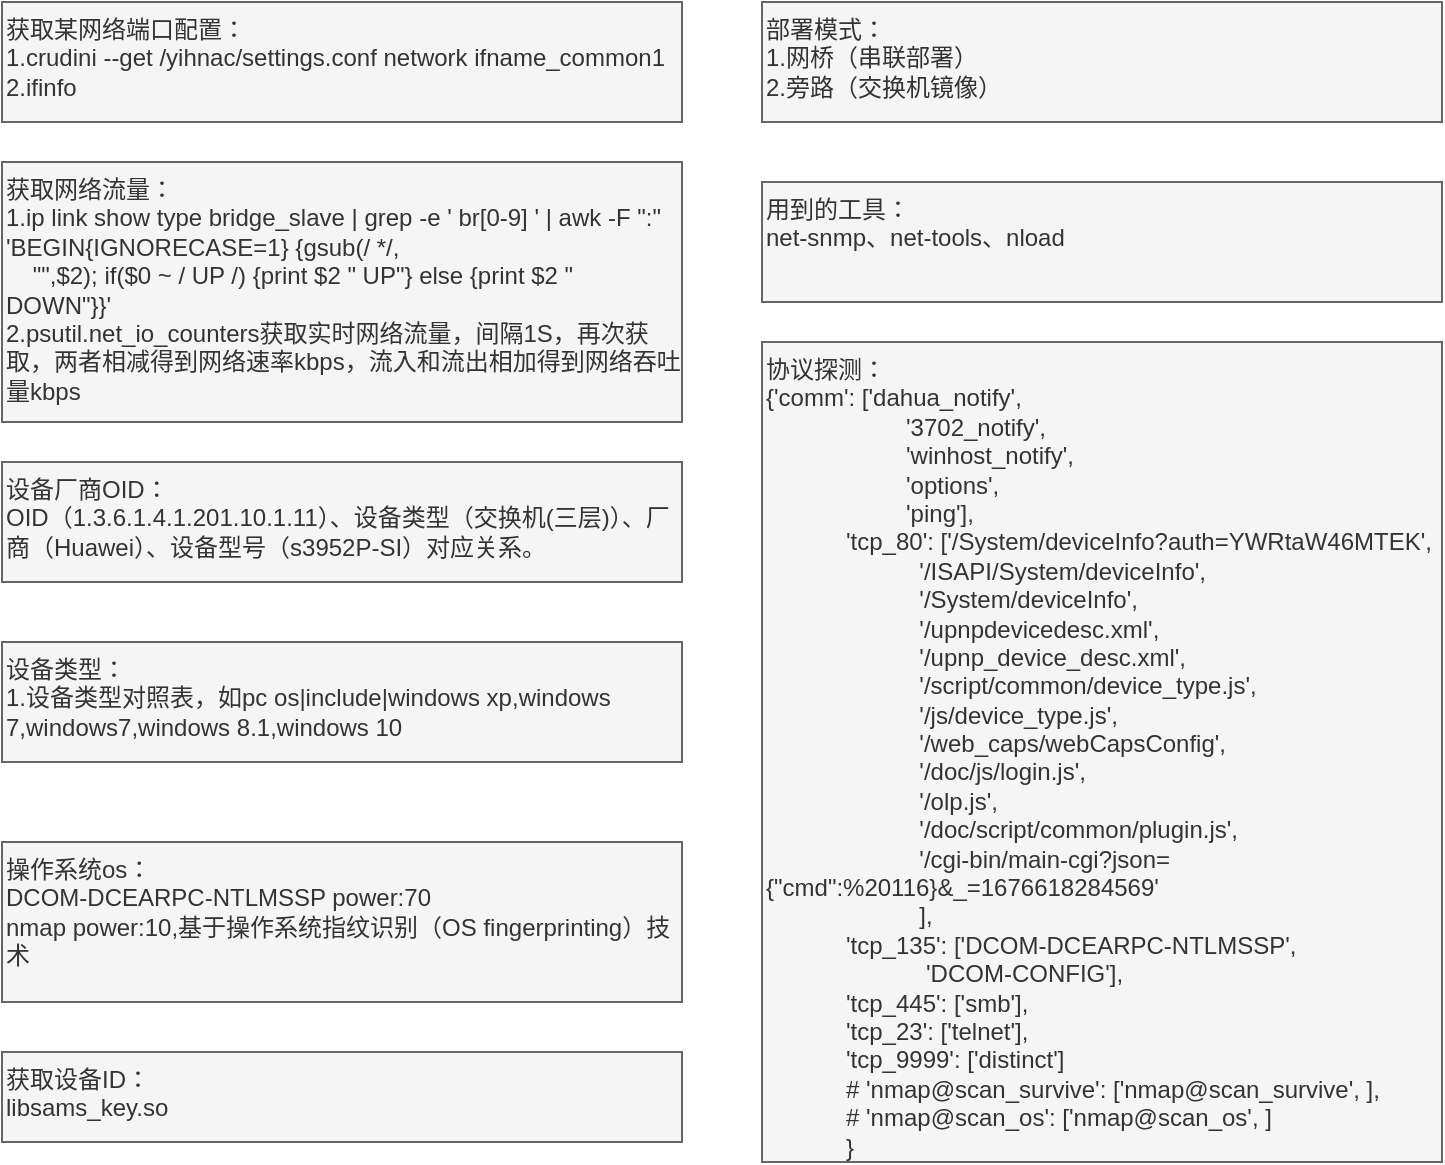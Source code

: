 <mxfile version="22.1.16" type="device">
  <diagram name="第 1 页" id="iNcFPPKtzM-YONHnS9vy">
    <mxGraphModel dx="1434" dy="844" grid="1" gridSize="10" guides="1" tooltips="1" connect="1" arrows="1" fold="1" page="1" pageScale="1" pageWidth="827" pageHeight="1169" math="0" shadow="0">
      <root>
        <mxCell id="0" />
        <mxCell id="1" parent="0" />
        <mxCell id="3iA6o4-R3AiOMg_wDbpZ-2" value="获取某网络端口配置：&lt;br&gt;1.crudini --get /yihnac/settings.conf network ifname_common1&lt;br&gt;2.ifinfo" style="rounded=0;whiteSpace=wrap;html=1;align=left;verticalAlign=top;fillColor=#f5f5f5;fontColor=#333333;strokeColor=#666666;" vertex="1" parent="1">
          <mxGeometry x="20" y="20" width="340" height="60" as="geometry" />
        </mxCell>
        <mxCell id="3iA6o4-R3AiOMg_wDbpZ-3" value="获取网络流量：&lt;br&gt;1.ip link show type bridge_slave | grep -e &#39; br[0-9] &#39; | awk -F &quot;:&quot; &#39;BEGIN{IGNORECASE=1} {gsub(/ */,&lt;div&gt;&amp;nbsp; &amp;nbsp; &quot;&quot;,$2); if($0 ~ / UP /) {print $2 &quot; UP&quot;} else {print $2 &quot; DOWN&quot;}}&#39;&lt;/div&gt;&lt;div&gt;2.psutil.net_io_counters获取实时网络流量，间隔1S，再次获取，两者相减得到网络速率kbps，流入和流出相加得到网络吞吐量kbps&lt;/div&gt;" style="rounded=0;whiteSpace=wrap;html=1;align=left;verticalAlign=top;fillColor=#f5f5f5;fontColor=#333333;strokeColor=#666666;" vertex="1" parent="1">
          <mxGeometry x="20" y="100" width="340" height="130" as="geometry" />
        </mxCell>
        <mxCell id="3iA6o4-R3AiOMg_wDbpZ-5" value="部署模式：&lt;br&gt;1.网桥（串联部署）&lt;br&gt;2.旁路（交换机镜像）" style="rounded=0;whiteSpace=wrap;html=1;align=left;verticalAlign=top;fillColor=#f5f5f5;fontColor=#333333;strokeColor=#666666;" vertex="1" parent="1">
          <mxGeometry x="400" y="20" width="340" height="60" as="geometry" />
        </mxCell>
        <mxCell id="3iA6o4-R3AiOMg_wDbpZ-6" value="设备厂商OID：&lt;br&gt;OID（1.3.6.1.4.1.201.10.1.11）、设备类型（交换机(三层)）、厂商（Huawei）、设备型号（s3952P-SI）对应关系。" style="rounded=0;whiteSpace=wrap;html=1;align=left;verticalAlign=top;fillColor=#f5f5f5;fontColor=#333333;strokeColor=#666666;" vertex="1" parent="1">
          <mxGeometry x="20" y="250" width="340" height="60" as="geometry" />
        </mxCell>
        <mxCell id="3iA6o4-R3AiOMg_wDbpZ-7" value="用到的工具：&lt;br&gt;net-snmp、net-tools、nload&lt;br&gt;&lt;br&gt;" style="rounded=0;whiteSpace=wrap;html=1;align=left;verticalAlign=top;fillColor=#f5f5f5;fontColor=#333333;strokeColor=#666666;" vertex="1" parent="1">
          <mxGeometry x="400" y="110" width="340" height="60" as="geometry" />
        </mxCell>
        <mxCell id="3iA6o4-R3AiOMg_wDbpZ-8" value="设备类型：&lt;br&gt;1.设备类型对照表，如pc os|include|windows xp,windows 7,windows7,windows 8.1,windows 10" style="rounded=0;whiteSpace=wrap;html=1;align=left;verticalAlign=top;fillColor=#f5f5f5;fontColor=#333333;strokeColor=#666666;" vertex="1" parent="1">
          <mxGeometry x="20" y="340" width="340" height="60" as="geometry" />
        </mxCell>
        <mxCell id="3iA6o4-R3AiOMg_wDbpZ-9" value="操作系统os：&lt;br&gt;DCOM-DCEARPC-NTLMSSP power:70&lt;br&gt;nmap power:10,基于操作系统指纹识别（OS fingerprinting）技术" style="rounded=0;whiteSpace=wrap;html=1;align=left;verticalAlign=top;fillColor=#f5f5f5;fontColor=#333333;strokeColor=#666666;" vertex="1" parent="1">
          <mxGeometry x="20" y="440" width="340" height="80" as="geometry" />
        </mxCell>
        <mxCell id="3iA6o4-R3AiOMg_wDbpZ-11" value="协议探测：&lt;br&gt;&lt;div&gt;&lt;div&gt;{&#39;comm&#39;: [&#39;dahua_notify&#39;,&lt;/div&gt;&lt;div&gt;&amp;nbsp; &amp;nbsp; &amp;nbsp; &amp;nbsp; &amp;nbsp; &amp;nbsp; &amp;nbsp; &amp;nbsp; &amp;nbsp; &amp;nbsp; &amp;nbsp;&#39;3702_notify&#39;,&lt;/div&gt;&lt;div&gt;&amp;nbsp; &amp;nbsp; &amp;nbsp; &amp;nbsp; &amp;nbsp; &amp;nbsp; &amp;nbsp; &amp;nbsp; &amp;nbsp; &amp;nbsp; &amp;nbsp;&#39;winhost_notify&#39;,&lt;/div&gt;&lt;div&gt;&amp;nbsp; &amp;nbsp; &amp;nbsp; &amp;nbsp; &amp;nbsp; &amp;nbsp; &amp;nbsp; &amp;nbsp; &amp;nbsp; &amp;nbsp; &amp;nbsp;&#39;options&#39;,&lt;/div&gt;&lt;div&gt;&amp;nbsp; &amp;nbsp; &amp;nbsp; &amp;nbsp; &amp;nbsp; &amp;nbsp; &amp;nbsp; &amp;nbsp; &amp;nbsp; &amp;nbsp; &amp;nbsp;&#39;ping&#39;],&lt;/div&gt;&lt;div&gt;&amp;nbsp; &amp;nbsp; &amp;nbsp; &amp;nbsp; &amp;nbsp; &amp;nbsp; &#39;tcp_80&#39;: [&#39;/System/deviceInfo?auth=YWRtaW46MTEK&#39;,&lt;/div&gt;&lt;div&gt;&amp;nbsp; &amp;nbsp; &amp;nbsp; &amp;nbsp; &amp;nbsp; &amp;nbsp; &amp;nbsp; &amp;nbsp; &amp;nbsp; &amp;nbsp; &amp;nbsp; &amp;nbsp;&#39;/ISAPI/System/deviceInfo&#39;,&lt;/div&gt;&lt;div&gt;&amp;nbsp; &amp;nbsp; &amp;nbsp; &amp;nbsp; &amp;nbsp; &amp;nbsp; &amp;nbsp; &amp;nbsp; &amp;nbsp; &amp;nbsp; &amp;nbsp; &amp;nbsp;&#39;/System/deviceInfo&#39;,&lt;/div&gt;&lt;div&gt;&amp;nbsp; &amp;nbsp; &amp;nbsp; &amp;nbsp; &amp;nbsp; &amp;nbsp; &amp;nbsp; &amp;nbsp; &amp;nbsp; &amp;nbsp; &amp;nbsp; &amp;nbsp;&#39;/upnpdevicedesc.xml&#39;,&lt;/div&gt;&lt;div&gt;&amp;nbsp; &amp;nbsp; &amp;nbsp; &amp;nbsp; &amp;nbsp; &amp;nbsp; &amp;nbsp; &amp;nbsp; &amp;nbsp; &amp;nbsp; &amp;nbsp; &amp;nbsp;&#39;/upnp_device_desc.xml&#39;,&lt;/div&gt;&lt;div&gt;&amp;nbsp; &amp;nbsp; &amp;nbsp; &amp;nbsp; &amp;nbsp; &amp;nbsp; &amp;nbsp; &amp;nbsp; &amp;nbsp; &amp;nbsp; &amp;nbsp; &amp;nbsp;&#39;/script/common/device_type.js&#39;,&lt;/div&gt;&lt;div&gt;&amp;nbsp; &amp;nbsp; &amp;nbsp; &amp;nbsp; &amp;nbsp; &amp;nbsp; &amp;nbsp; &amp;nbsp; &amp;nbsp; &amp;nbsp; &amp;nbsp; &amp;nbsp;&#39;/js/device_type.js&#39;,&lt;/div&gt;&lt;div&gt;&amp;nbsp; &amp;nbsp; &amp;nbsp; &amp;nbsp; &amp;nbsp; &amp;nbsp; &amp;nbsp; &amp;nbsp; &amp;nbsp; &amp;nbsp; &amp;nbsp; &amp;nbsp;&#39;/web_caps/webCapsConfig&#39;,&lt;/div&gt;&lt;div&gt;&amp;nbsp; &amp;nbsp; &amp;nbsp; &amp;nbsp; &amp;nbsp; &amp;nbsp; &amp;nbsp; &amp;nbsp; &amp;nbsp; &amp;nbsp; &amp;nbsp; &amp;nbsp;&#39;/doc/js/login.js&#39;,&lt;/div&gt;&lt;div&gt;&amp;nbsp; &amp;nbsp; &amp;nbsp; &amp;nbsp; &amp;nbsp; &amp;nbsp; &amp;nbsp; &amp;nbsp; &amp;nbsp; &amp;nbsp; &amp;nbsp; &amp;nbsp;&#39;/olp.js&#39;,&lt;/div&gt;&lt;div&gt;&amp;nbsp; &amp;nbsp; &amp;nbsp; &amp;nbsp; &amp;nbsp; &amp;nbsp; &amp;nbsp; &amp;nbsp; &amp;nbsp; &amp;nbsp; &amp;nbsp; &amp;nbsp;&#39;/doc/script/common/plugin.js&#39;,&lt;/div&gt;&lt;div&gt;&amp;nbsp; &amp;nbsp; &amp;nbsp; &amp;nbsp; &amp;nbsp; &amp;nbsp; &amp;nbsp; &amp;nbsp; &amp;nbsp; &amp;nbsp; &amp;nbsp; &amp;nbsp;&#39;/cgi-bin/main-cgi?json={&quot;cmd&quot;:%20116}&amp;amp;_=1676618284569&#39;&lt;/div&gt;&lt;div&gt;&amp;nbsp; &amp;nbsp; &amp;nbsp; &amp;nbsp; &amp;nbsp; &amp;nbsp; &amp;nbsp; &amp;nbsp; &amp;nbsp; &amp;nbsp; &amp;nbsp; &amp;nbsp;],&lt;/div&gt;&lt;div&gt;&amp;nbsp; &amp;nbsp; &amp;nbsp; &amp;nbsp; &amp;nbsp; &amp;nbsp; &#39;tcp_135&#39;: [&#39;DCOM-DCEARPC-NTLMSSP&#39;,&lt;/div&gt;&lt;div&gt;&amp;nbsp; &amp;nbsp; &amp;nbsp; &amp;nbsp; &amp;nbsp; &amp;nbsp; &amp;nbsp; &amp;nbsp; &amp;nbsp; &amp;nbsp; &amp;nbsp; &amp;nbsp; &#39;DCOM-CONFIG&#39;],&lt;/div&gt;&lt;div&gt;&amp;nbsp; &amp;nbsp; &amp;nbsp; &amp;nbsp; &amp;nbsp; &amp;nbsp; &#39;tcp_445&#39;: [&#39;smb&#39;],&lt;/div&gt;&lt;div&gt;&amp;nbsp; &amp;nbsp; &amp;nbsp; &amp;nbsp; &amp;nbsp; &amp;nbsp; &#39;tcp_23&#39;: [&#39;telnet&#39;],&lt;/div&gt;&lt;div&gt;&amp;nbsp; &amp;nbsp; &amp;nbsp; &amp;nbsp; &amp;nbsp; &amp;nbsp; &#39;tcp_9999&#39;: [&#39;distinct&#39;]&lt;/div&gt;&lt;div&gt;&amp;nbsp; &amp;nbsp; &amp;nbsp; &amp;nbsp; &amp;nbsp; &amp;nbsp; # &#39;nmap@scan_survive&#39;: [&#39;nmap@scan_survive&#39;, ],&lt;/div&gt;&lt;div&gt;&amp;nbsp; &amp;nbsp; &amp;nbsp; &amp;nbsp; &amp;nbsp; &amp;nbsp; # &#39;nmap@scan_os&#39;: [&#39;nmap@scan_os&#39;, ]&lt;/div&gt;&lt;div&gt;&amp;nbsp; &amp;nbsp; &amp;nbsp; &amp;nbsp; &amp;nbsp; &amp;nbsp; }&lt;/div&gt;&lt;/div&gt;" style="rounded=0;whiteSpace=wrap;html=1;align=left;verticalAlign=top;fillColor=#f5f5f5;fontColor=#333333;strokeColor=#666666;" vertex="1" parent="1">
          <mxGeometry x="400" y="190" width="340" height="410" as="geometry" />
        </mxCell>
        <mxCell id="3iA6o4-R3AiOMg_wDbpZ-12" value="获取设备ID：&lt;br&gt;libsams_key.so" style="rounded=0;whiteSpace=wrap;html=1;align=left;verticalAlign=top;fillColor=#f5f5f5;fontColor=#333333;strokeColor=#666666;" vertex="1" parent="1">
          <mxGeometry x="20" y="545" width="340" height="45" as="geometry" />
        </mxCell>
      </root>
    </mxGraphModel>
  </diagram>
</mxfile>
